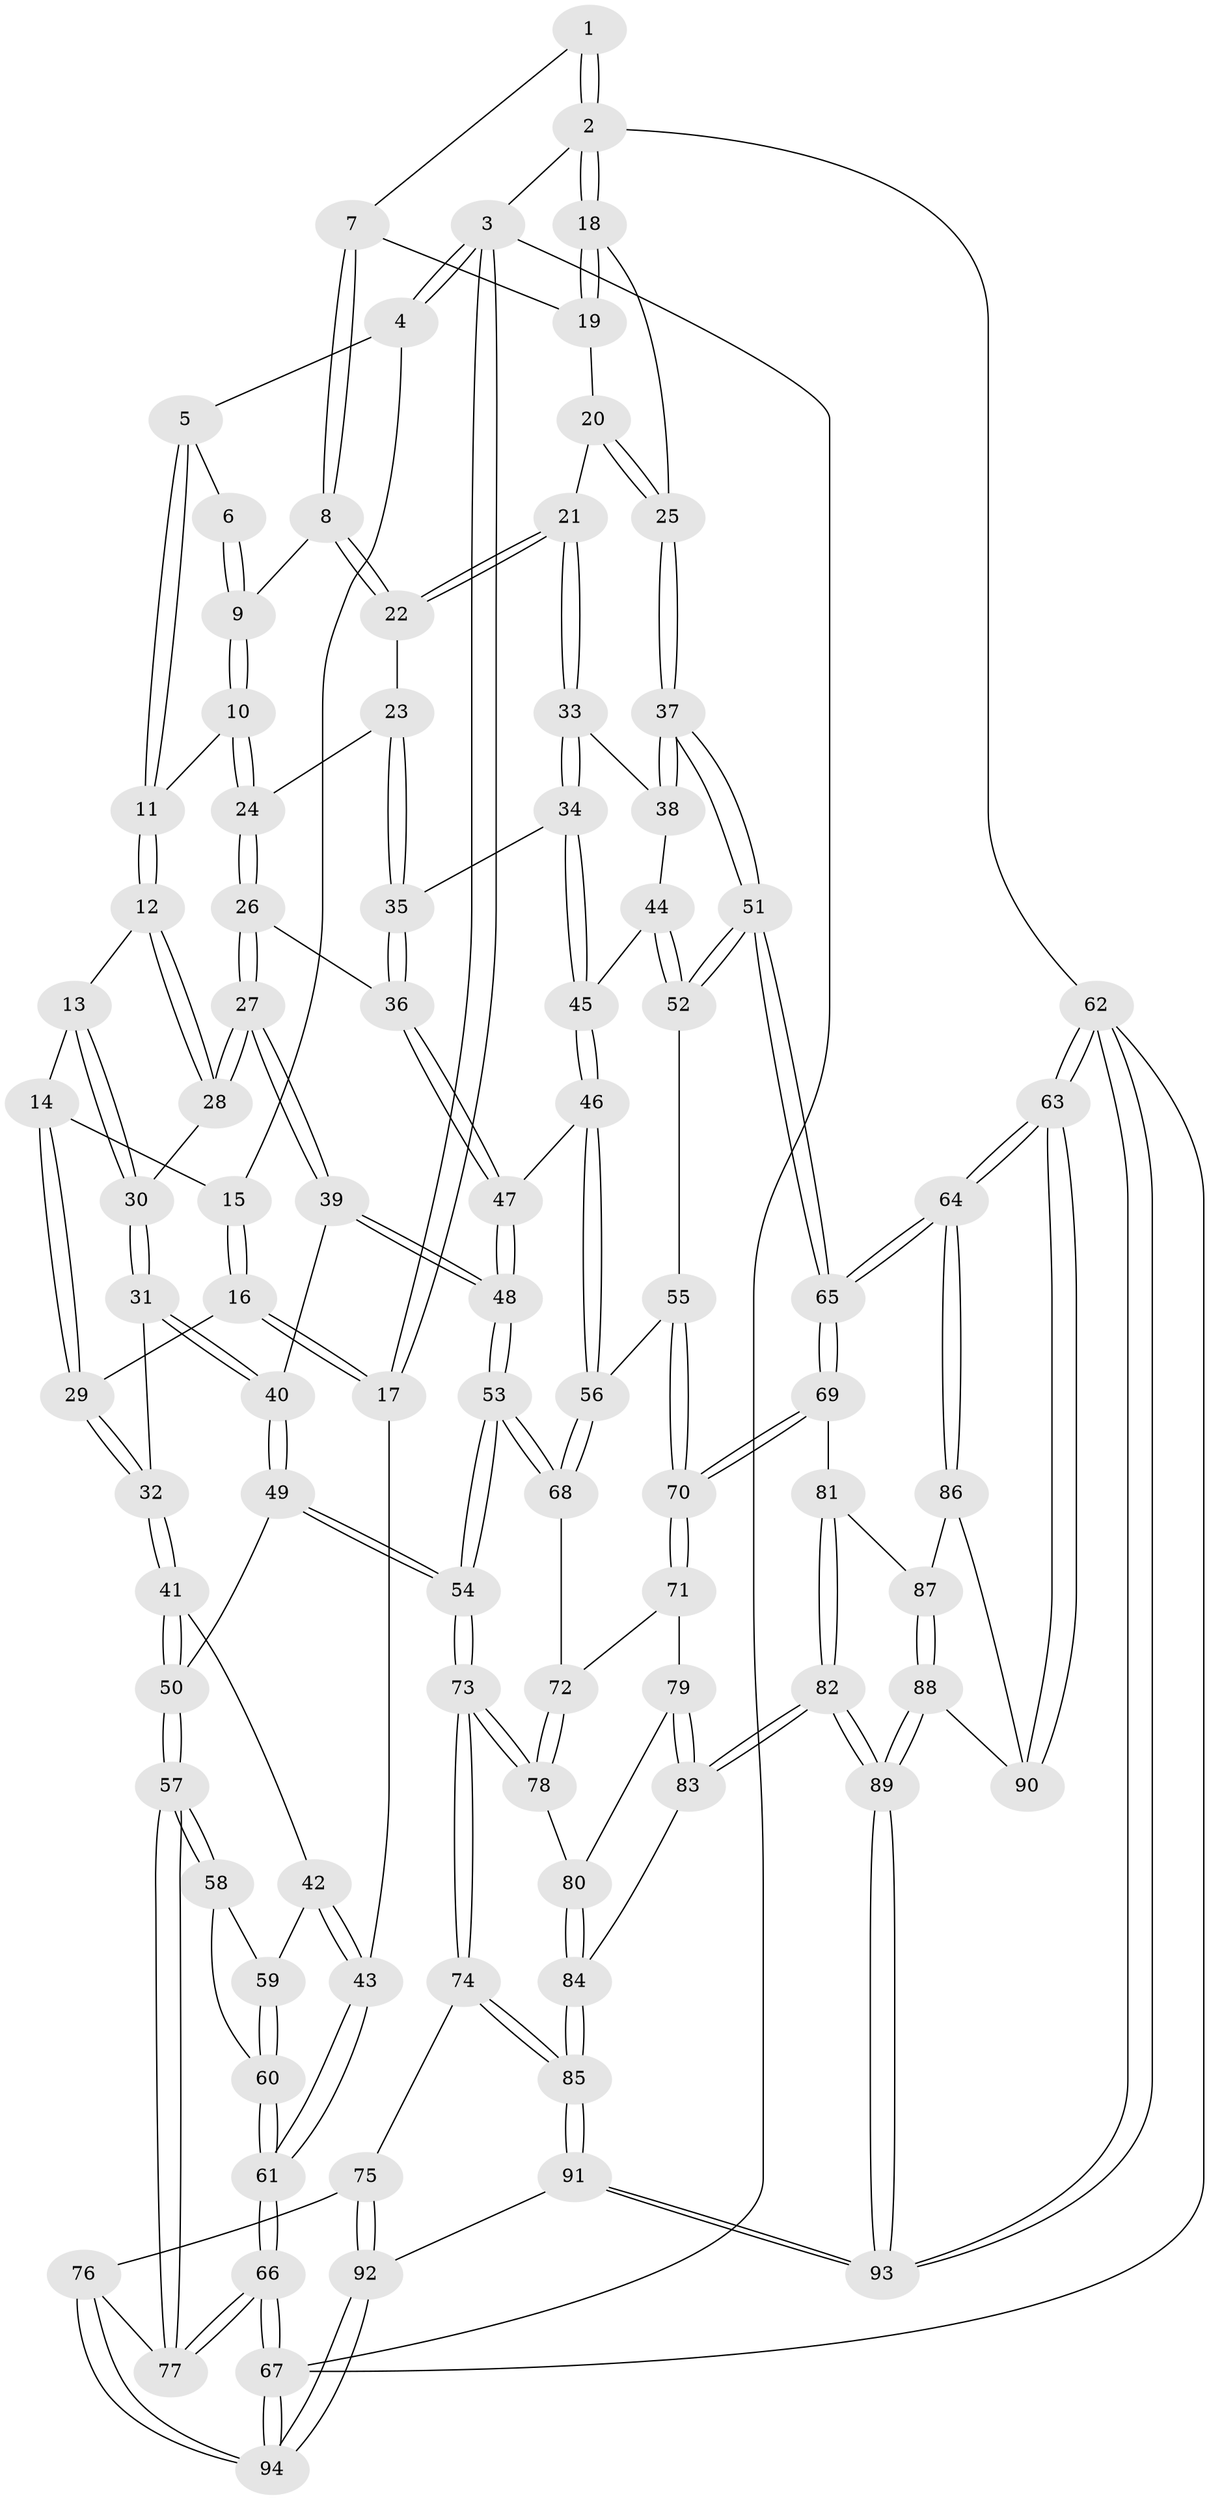 // Generated by graph-tools (version 1.1) at 2025/03/03/09/25 03:03:26]
// undirected, 94 vertices, 232 edges
graph export_dot {
graph [start="1"]
  node [color=gray90,style=filled];
  1 [pos="+0.8047967214394202+0"];
  2 [pos="+1+0"];
  3 [pos="+0+0"];
  4 [pos="+0.14653518428984239+0"];
  5 [pos="+0.537024410611135+0"];
  6 [pos="+0.5480910086718499+0"];
  7 [pos="+0.8020162578944229+0.08912595468683404"];
  8 [pos="+0.6701676799141875+0.125389643474194"];
  9 [pos="+0.6675981191824125+0.12374085195012542"];
  10 [pos="+0.5305435210742183+0.16076083981619638"];
  11 [pos="+0.46112323624627094+0.1561641306515421"];
  12 [pos="+0.4429422218896851+0.17045075721182812"];
  13 [pos="+0.2875070659746152+0.15254480300195303"];
  14 [pos="+0.272855243599538+0.14112330696993056"];
  15 [pos="+0.17876746700378132+0"];
  16 [pos="+0.018943110943291725+0.2630251526221908"];
  17 [pos="+0+0.30422342379029543"];
  18 [pos="+1+0"];
  19 [pos="+0.8063281435724191+0.09238899965850045"];
  20 [pos="+0.8533294075439412+0.1558238999398041"];
  21 [pos="+0.7893395643360634+0.27319313951944035"];
  22 [pos="+0.6773901531045047+0.17782414081270373"];
  23 [pos="+0.6296809617970022+0.27763595699267135"];
  24 [pos="+0.6128181187859663+0.28233631845799445"];
  25 [pos="+1+0.2400003526421369"];
  26 [pos="+0.506223544087008+0.3642245523261174"];
  27 [pos="+0.5052316822187745+0.36426711515332183"];
  28 [pos="+0.46641891739709784+0.27881811740583645"];
  29 [pos="+0.08690350962965858+0.270264960605062"];
  30 [pos="+0.29406881686006675+0.31971493987965327"];
  31 [pos="+0.28141737647286924+0.38602531587908406"];
  32 [pos="+0.20808209759328816+0.406895012218837"];
  33 [pos="+0.7939772141018413+0.3412271930269764"];
  34 [pos="+0.778013391540952+0.35993550401749014"];
  35 [pos="+0.730191779559927+0.3501521105723191"];
  36 [pos="+0.5936091529767034+0.41327729824081083"];
  37 [pos="+1+0.24859496424279795"];
  38 [pos="+0.9165400523772744+0.33182522312140633"];
  39 [pos="+0.4552834199598226+0.4197157704325242"];
  40 [pos="+0.3531735276461068+0.4269452223745612"];
  41 [pos="+0.18467290115637652+0.4468384545239863"];
  42 [pos="+0.07044043166619464+0.48210529277575986"];
  43 [pos="+0+0.411831026865958"];
  44 [pos="+0.8951419826226962+0.4783703250837912"];
  45 [pos="+0.7783551651960317+0.43435650417955785"];
  46 [pos="+0.720184383449462+0.5441864712197736"];
  47 [pos="+0.656039579766284+0.5210306102549612"];
  48 [pos="+0.49822559438576713+0.5707819190720099"];
  49 [pos="+0.31873777345954085+0.6085429263335429"];
  50 [pos="+0.22548074442639707+0.6089284856149038"];
  51 [pos="+1+0.6213828905921102"];
  52 [pos="+0.9648629664956989+0.5292602040797248"];
  53 [pos="+0.4717604304944336+0.6415887554229877"];
  54 [pos="+0.43143795035111776+0.683561123477222"];
  55 [pos="+0.7292160583583502+0.5601937381812158"];
  56 [pos="+0.724765083591648+0.5570420132514161"];
  57 [pos="+0.16035069733757812+0.6639683382395272"];
  58 [pos="+0.10807053144167247+0.6371729048306359"];
  59 [pos="+0.07967983931371182+0.5249509673163929"];
  60 [pos="+0+0.6421445264358036"];
  61 [pos="+0+0.6494510434183997"];
  62 [pos="+1+1"];
  63 [pos="+1+1"];
  64 [pos="+1+0.8711258553517865"];
  65 [pos="+1+0.626398842308535"];
  66 [pos="+0+0.8571836950069465"];
  67 [pos="+0+1"];
  68 [pos="+0.6527445156962163+0.6675025552969337"];
  69 [pos="+0.9022812098450972+0.7242752798105734"];
  70 [pos="+0.8592235892463937+0.7004131366515975"];
  71 [pos="+0.7172131495105413+0.7339240044101261"];
  72 [pos="+0.6560269789729439+0.6880573074418491"];
  73 [pos="+0.431052075645992+0.7946845068703063"];
  74 [pos="+0.42565209867910303+0.8103918525499698"];
  75 [pos="+0.4023168832111697+0.8242057671507835"];
  76 [pos="+0.22028213461256357+0.8528732194028679"];
  77 [pos="+0.1614978980938088+0.7888832253376006"];
  78 [pos="+0.6173469357759434+0.7645827950205432"];
  79 [pos="+0.7130989848506908+0.7618655048607017"];
  80 [pos="+0.6246105428939503+0.7726119259745414"];
  81 [pos="+0.8811620258680114+0.7676567257423859"];
  82 [pos="+0.7693790642414299+0.8882629464700726"];
  83 [pos="+0.72295375941485+0.8826455625760186"];
  84 [pos="+0.700839254410319+0.8866002016061609"];
  85 [pos="+0.5814834644112062+0.9649548685415269"];
  86 [pos="+0.976725601562548+0.9167809045890802"];
  87 [pos="+0.9354531575479577+0.9099273465671607"];
  88 [pos="+0.8544935862038822+0.9992738208026093"];
  89 [pos="+0.8399470113016385+1"];
  90 [pos="+0.9553061076917838+0.9752294139297057"];
  91 [pos="+0.572049548019184+1"];
  92 [pos="+0.33340763800534867+1"];
  93 [pos="+0.8430246852263924+1"];
  94 [pos="+0.04864472207709155+1"];
  1 -- 2;
  1 -- 2;
  1 -- 7;
  2 -- 3;
  2 -- 18;
  2 -- 18;
  2 -- 62;
  3 -- 4;
  3 -- 4;
  3 -- 17;
  3 -- 17;
  3 -- 67;
  4 -- 5;
  4 -- 15;
  5 -- 6;
  5 -- 11;
  5 -- 11;
  6 -- 9;
  6 -- 9;
  7 -- 8;
  7 -- 8;
  7 -- 19;
  8 -- 9;
  8 -- 22;
  8 -- 22;
  9 -- 10;
  9 -- 10;
  10 -- 11;
  10 -- 24;
  10 -- 24;
  11 -- 12;
  11 -- 12;
  12 -- 13;
  12 -- 28;
  12 -- 28;
  13 -- 14;
  13 -- 30;
  13 -- 30;
  14 -- 15;
  14 -- 29;
  14 -- 29;
  15 -- 16;
  15 -- 16;
  16 -- 17;
  16 -- 17;
  16 -- 29;
  17 -- 43;
  18 -- 19;
  18 -- 19;
  18 -- 25;
  19 -- 20;
  20 -- 21;
  20 -- 25;
  20 -- 25;
  21 -- 22;
  21 -- 22;
  21 -- 33;
  21 -- 33;
  22 -- 23;
  23 -- 24;
  23 -- 35;
  23 -- 35;
  24 -- 26;
  24 -- 26;
  25 -- 37;
  25 -- 37;
  26 -- 27;
  26 -- 27;
  26 -- 36;
  27 -- 28;
  27 -- 28;
  27 -- 39;
  27 -- 39;
  28 -- 30;
  29 -- 32;
  29 -- 32;
  30 -- 31;
  30 -- 31;
  31 -- 32;
  31 -- 40;
  31 -- 40;
  32 -- 41;
  32 -- 41;
  33 -- 34;
  33 -- 34;
  33 -- 38;
  34 -- 35;
  34 -- 45;
  34 -- 45;
  35 -- 36;
  35 -- 36;
  36 -- 47;
  36 -- 47;
  37 -- 38;
  37 -- 38;
  37 -- 51;
  37 -- 51;
  38 -- 44;
  39 -- 40;
  39 -- 48;
  39 -- 48;
  40 -- 49;
  40 -- 49;
  41 -- 42;
  41 -- 50;
  41 -- 50;
  42 -- 43;
  42 -- 43;
  42 -- 59;
  43 -- 61;
  43 -- 61;
  44 -- 45;
  44 -- 52;
  44 -- 52;
  45 -- 46;
  45 -- 46;
  46 -- 47;
  46 -- 56;
  46 -- 56;
  47 -- 48;
  47 -- 48;
  48 -- 53;
  48 -- 53;
  49 -- 50;
  49 -- 54;
  49 -- 54;
  50 -- 57;
  50 -- 57;
  51 -- 52;
  51 -- 52;
  51 -- 65;
  51 -- 65;
  52 -- 55;
  53 -- 54;
  53 -- 54;
  53 -- 68;
  53 -- 68;
  54 -- 73;
  54 -- 73;
  55 -- 56;
  55 -- 70;
  55 -- 70;
  56 -- 68;
  56 -- 68;
  57 -- 58;
  57 -- 58;
  57 -- 77;
  57 -- 77;
  58 -- 59;
  58 -- 60;
  59 -- 60;
  59 -- 60;
  60 -- 61;
  60 -- 61;
  61 -- 66;
  61 -- 66;
  62 -- 63;
  62 -- 63;
  62 -- 93;
  62 -- 93;
  62 -- 67;
  63 -- 64;
  63 -- 64;
  63 -- 90;
  63 -- 90;
  64 -- 65;
  64 -- 65;
  64 -- 86;
  64 -- 86;
  65 -- 69;
  65 -- 69;
  66 -- 67;
  66 -- 67;
  66 -- 77;
  66 -- 77;
  67 -- 94;
  67 -- 94;
  68 -- 72;
  69 -- 70;
  69 -- 70;
  69 -- 81;
  70 -- 71;
  70 -- 71;
  71 -- 72;
  71 -- 79;
  72 -- 78;
  72 -- 78;
  73 -- 74;
  73 -- 74;
  73 -- 78;
  73 -- 78;
  74 -- 75;
  74 -- 85;
  74 -- 85;
  75 -- 76;
  75 -- 92;
  75 -- 92;
  76 -- 77;
  76 -- 94;
  76 -- 94;
  78 -- 80;
  79 -- 80;
  79 -- 83;
  79 -- 83;
  80 -- 84;
  80 -- 84;
  81 -- 82;
  81 -- 82;
  81 -- 87;
  82 -- 83;
  82 -- 83;
  82 -- 89;
  82 -- 89;
  83 -- 84;
  84 -- 85;
  84 -- 85;
  85 -- 91;
  85 -- 91;
  86 -- 87;
  86 -- 90;
  87 -- 88;
  87 -- 88;
  88 -- 89;
  88 -- 89;
  88 -- 90;
  89 -- 93;
  89 -- 93;
  91 -- 92;
  91 -- 93;
  91 -- 93;
  92 -- 94;
  92 -- 94;
}
